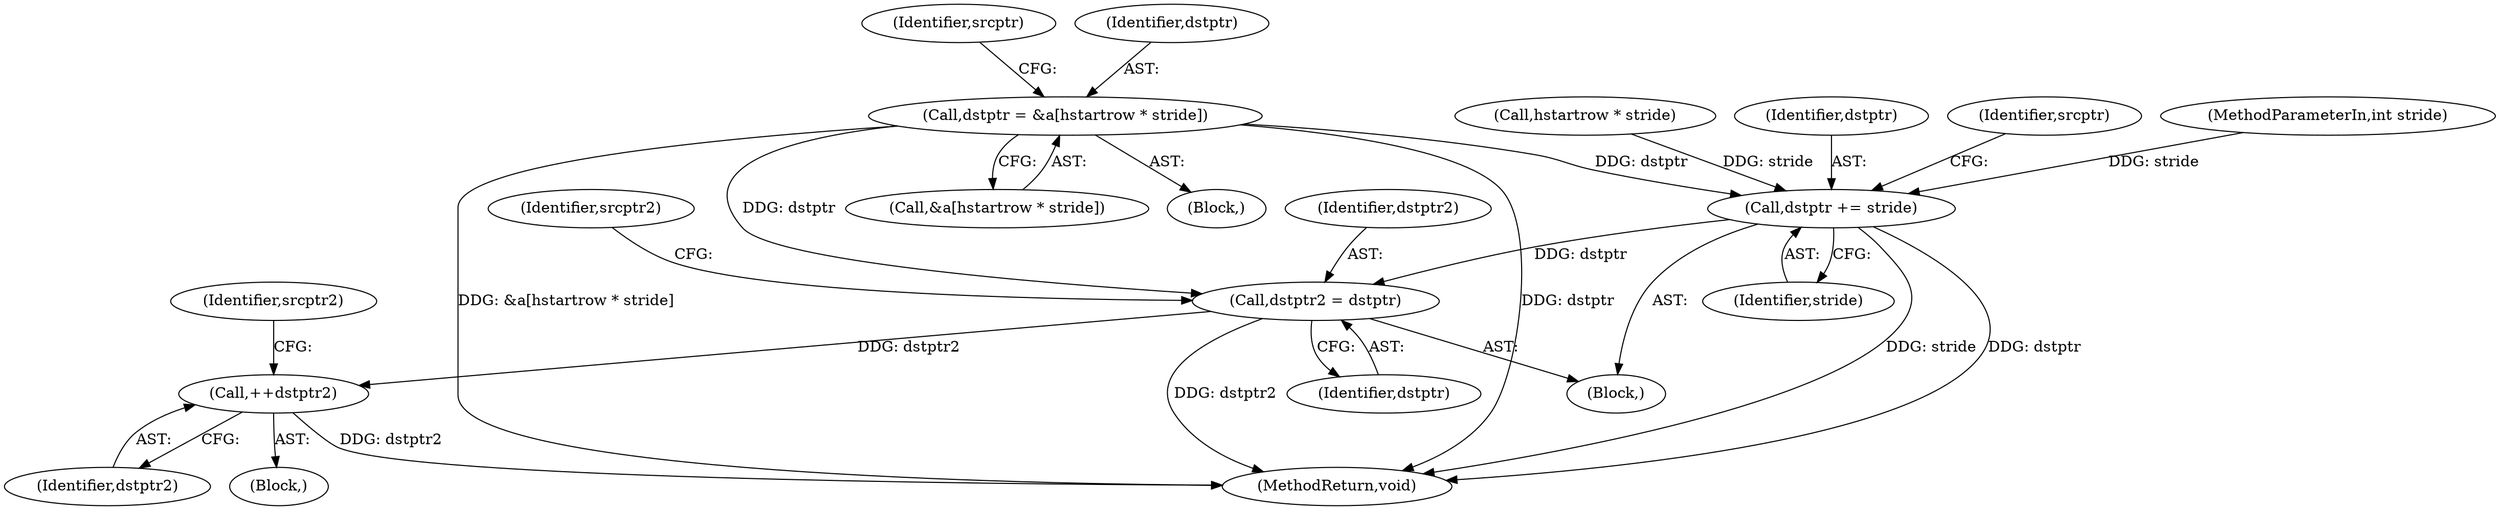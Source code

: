 digraph "0_jasper_4a59cfaf9ab3d48fca4a15c0d2674bf7138e3d1a_1@array" {
"1000289" [label="(Call,dstptr = &a[hstartrow * stride])"];
"1000309" [label="(Call,dstptr2 = dstptr)"];
"1000330" [label="(Call,++dstptr2)"];
"1000334" [label="(Call,dstptr += stride)"];
"1000324" [label="(Block,)"];
"1000308" [label="(Block,)"];
"1000291" [label="(Call,&a[hstartrow * stride])"];
"1000347" [label="(MethodReturn,void)"];
"1000298" [label="(Identifier,srcptr)"];
"1000333" [label="(Identifier,srcptr2)"];
"1000110" [label="(MethodParameterIn,int stride)"];
"1000311" [label="(Identifier,dstptr)"];
"1000152" [label="(Block,)"];
"1000294" [label="(Call,hstartrow * stride)"];
"1000335" [label="(Identifier,dstptr)"];
"1000310" [label="(Identifier,dstptr2)"];
"1000313" [label="(Identifier,srcptr2)"];
"1000334" [label="(Call,dstptr += stride)"];
"1000289" [label="(Call,dstptr = &a[hstartrow * stride])"];
"1000336" [label="(Identifier,stride)"];
"1000330" [label="(Call,++dstptr2)"];
"1000331" [label="(Identifier,dstptr2)"];
"1000338" [label="(Identifier,srcptr)"];
"1000309" [label="(Call,dstptr2 = dstptr)"];
"1000290" [label="(Identifier,dstptr)"];
"1000289" -> "1000152"  [label="AST: "];
"1000289" -> "1000291"  [label="CFG: "];
"1000290" -> "1000289"  [label="AST: "];
"1000291" -> "1000289"  [label="AST: "];
"1000298" -> "1000289"  [label="CFG: "];
"1000289" -> "1000347"  [label="DDG: &a[hstartrow * stride]"];
"1000289" -> "1000347"  [label="DDG: dstptr"];
"1000289" -> "1000309"  [label="DDG: dstptr"];
"1000289" -> "1000334"  [label="DDG: dstptr"];
"1000309" -> "1000308"  [label="AST: "];
"1000309" -> "1000311"  [label="CFG: "];
"1000310" -> "1000309"  [label="AST: "];
"1000311" -> "1000309"  [label="AST: "];
"1000313" -> "1000309"  [label="CFG: "];
"1000309" -> "1000347"  [label="DDG: dstptr2"];
"1000334" -> "1000309"  [label="DDG: dstptr"];
"1000309" -> "1000330"  [label="DDG: dstptr2"];
"1000330" -> "1000324"  [label="AST: "];
"1000330" -> "1000331"  [label="CFG: "];
"1000331" -> "1000330"  [label="AST: "];
"1000333" -> "1000330"  [label="CFG: "];
"1000330" -> "1000347"  [label="DDG: dstptr2"];
"1000334" -> "1000308"  [label="AST: "];
"1000334" -> "1000336"  [label="CFG: "];
"1000335" -> "1000334"  [label="AST: "];
"1000336" -> "1000334"  [label="AST: "];
"1000338" -> "1000334"  [label="CFG: "];
"1000334" -> "1000347"  [label="DDG: stride"];
"1000334" -> "1000347"  [label="DDG: dstptr"];
"1000294" -> "1000334"  [label="DDG: stride"];
"1000110" -> "1000334"  [label="DDG: stride"];
}
